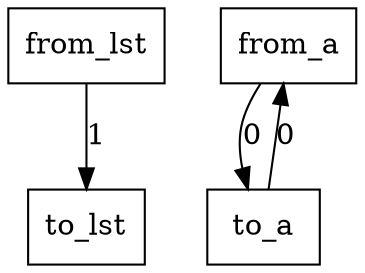 digraph {
    graph [rankdir=TB
          ,bgcolor=transparent];
    node [shape=box
         ,fillcolor=white
         ,style=filled];
    0 [label=<from_lst>];
    1 [label=<from_a>];
    2 [label=<to_lst>];
    3 [label=<to_a>];
    0 -> 2 [label=1];
    1 -> 3 [label=0];
    3 -> 1 [label=0];
}